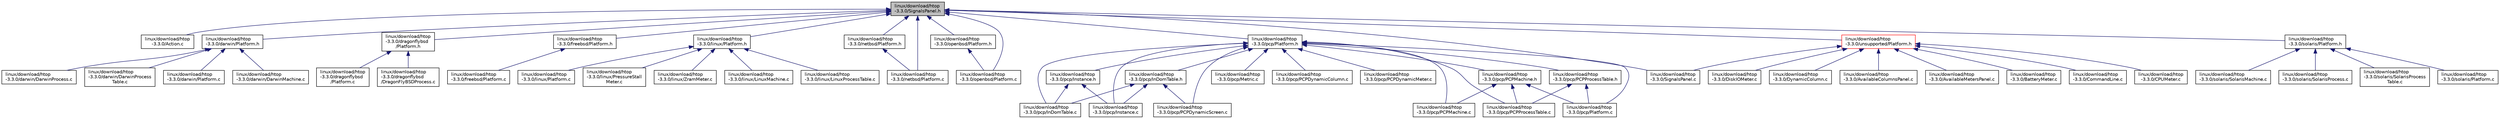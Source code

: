 digraph "linux/download/htop-3.3.0/SignalsPanel.h"
{
  edge [fontname="Helvetica",fontsize="10",labelfontname="Helvetica",labelfontsize="10"];
  node [fontname="Helvetica",fontsize="10",shape=record];
  Node31 [label="linux/download/htop\l-3.3.0/SignalsPanel.h",height=0.2,width=0.4,color="black", fillcolor="grey75", style="filled", fontcolor="black"];
  Node31 -> Node32 [dir="back",color="midnightblue",fontsize="10",style="solid"];
  Node32 [label="linux/download/htop\l-3.3.0/Action.c",height=0.2,width=0.4,color="black", fillcolor="white", style="filled",URL="$Action_8c.html"];
  Node31 -> Node33 [dir="back",color="midnightblue",fontsize="10",style="solid"];
  Node33 [label="linux/download/htop\l-3.3.0/darwin/Platform.h",height=0.2,width=0.4,color="black", fillcolor="white", style="filled",URL="$darwin_2Platform_8h.html"];
  Node33 -> Node34 [dir="back",color="midnightblue",fontsize="10",style="solid"];
  Node34 [label="linux/download/htop\l-3.3.0/darwin/DarwinMachine.c",height=0.2,width=0.4,color="black", fillcolor="white", style="filled",URL="$DarwinMachine_8c.html"];
  Node33 -> Node35 [dir="back",color="midnightblue",fontsize="10",style="solid"];
  Node35 [label="linux/download/htop\l-3.3.0/darwin/DarwinProcess.c",height=0.2,width=0.4,color="black", fillcolor="white", style="filled",URL="$DarwinProcess_8c.html"];
  Node33 -> Node36 [dir="back",color="midnightblue",fontsize="10",style="solid"];
  Node36 [label="linux/download/htop\l-3.3.0/darwin/DarwinProcess\lTable.c",height=0.2,width=0.4,color="black", fillcolor="white", style="filled",URL="$DarwinProcessTable_8c.html"];
  Node33 -> Node37 [dir="back",color="midnightblue",fontsize="10",style="solid"];
  Node37 [label="linux/download/htop\l-3.3.0/darwin/Platform.c",height=0.2,width=0.4,color="black", fillcolor="white", style="filled",URL="$darwin_2Platform_8c.html"];
  Node31 -> Node38 [dir="back",color="midnightblue",fontsize="10",style="solid"];
  Node38 [label="linux/download/htop\l-3.3.0/dragonflybsd\l/Platform.h",height=0.2,width=0.4,color="black", fillcolor="white", style="filled",URL="$dragonflybsd_2Platform_8h.html"];
  Node38 -> Node39 [dir="back",color="midnightblue",fontsize="10",style="solid"];
  Node39 [label="linux/download/htop\l-3.3.0/dragonflybsd\l/DragonFlyBSDProcess.c",height=0.2,width=0.4,color="black", fillcolor="white", style="filled",URL="$DragonFlyBSDProcess_8c.html"];
  Node38 -> Node40 [dir="back",color="midnightblue",fontsize="10",style="solid"];
  Node40 [label="linux/download/htop\l-3.3.0/dragonflybsd\l/Platform.c",height=0.2,width=0.4,color="black", fillcolor="white", style="filled",URL="$dragonflybsd_2Platform_8c.html"];
  Node31 -> Node41 [dir="back",color="midnightblue",fontsize="10",style="solid"];
  Node41 [label="linux/download/htop\l-3.3.0/freebsd/Platform.h",height=0.2,width=0.4,color="black", fillcolor="white", style="filled",URL="$freebsd_2Platform_8h.html"];
  Node41 -> Node42 [dir="back",color="midnightblue",fontsize="10",style="solid"];
  Node42 [label="linux/download/htop\l-3.3.0/freebsd/Platform.c",height=0.2,width=0.4,color="black", fillcolor="white", style="filled",URL="$freebsd_2Platform_8c.html"];
  Node31 -> Node43 [dir="back",color="midnightblue",fontsize="10",style="solid"];
  Node43 [label="linux/download/htop\l-3.3.0/linux/Platform.h",height=0.2,width=0.4,color="black", fillcolor="white", style="filled",URL="$linux_2Platform_8h.html"];
  Node43 -> Node44 [dir="back",color="midnightblue",fontsize="10",style="solid"];
  Node44 [label="linux/download/htop\l-3.3.0/linux/LinuxMachine.c",height=0.2,width=0.4,color="black", fillcolor="white", style="filled",URL="$LinuxMachine_8c.html"];
  Node43 -> Node45 [dir="back",color="midnightblue",fontsize="10",style="solid"];
  Node45 [label="linux/download/htop\l-3.3.0/linux/LinuxProcessTable.c",height=0.2,width=0.4,color="black", fillcolor="white", style="filled",URL="$LinuxProcessTable_8c.html"];
  Node43 -> Node46 [dir="back",color="midnightblue",fontsize="10",style="solid"];
  Node46 [label="linux/download/htop\l-3.3.0/linux/Platform.c",height=0.2,width=0.4,color="black", fillcolor="white", style="filled",URL="$linux_2Platform_8c.html"];
  Node43 -> Node47 [dir="back",color="midnightblue",fontsize="10",style="solid"];
  Node47 [label="linux/download/htop\l-3.3.0/linux/PressureStall\lMeter.c",height=0.2,width=0.4,color="black", fillcolor="white", style="filled",URL="$PressureStallMeter_8c.html"];
  Node43 -> Node48 [dir="back",color="midnightblue",fontsize="10",style="solid"];
  Node48 [label="linux/download/htop\l-3.3.0/linux/ZramMeter.c",height=0.2,width=0.4,color="black", fillcolor="white", style="filled",URL="$ZramMeter_8c.html"];
  Node31 -> Node49 [dir="back",color="midnightblue",fontsize="10",style="solid"];
  Node49 [label="linux/download/htop\l-3.3.0/netbsd/Platform.c",height=0.2,width=0.4,color="black", fillcolor="white", style="filled",URL="$netbsd_2Platform_8c.html"];
  Node31 -> Node50 [dir="back",color="midnightblue",fontsize="10",style="solid"];
  Node50 [label="linux/download/htop\l-3.3.0/netbsd/Platform.h",height=0.2,width=0.4,color="black", fillcolor="white", style="filled",URL="$netbsd_2Platform_8h.html"];
  Node50 -> Node49 [dir="back",color="midnightblue",fontsize="10",style="solid"];
  Node31 -> Node51 [dir="back",color="midnightblue",fontsize="10",style="solid"];
  Node51 [label="linux/download/htop\l-3.3.0/openbsd/Platform.c",height=0.2,width=0.4,color="black", fillcolor="white", style="filled",URL="$openbsd_2Platform_8c.html"];
  Node31 -> Node52 [dir="back",color="midnightblue",fontsize="10",style="solid"];
  Node52 [label="linux/download/htop\l-3.3.0/openbsd/Platform.h",height=0.2,width=0.4,color="black", fillcolor="white", style="filled",URL="$openbsd_2Platform_8h.html"];
  Node52 -> Node51 [dir="back",color="midnightblue",fontsize="10",style="solid"];
  Node31 -> Node53 [dir="back",color="midnightblue",fontsize="10",style="solid"];
  Node53 [label="linux/download/htop\l-3.3.0/pcp/Platform.h",height=0.2,width=0.4,color="black", fillcolor="white", style="filled",URL="$pcp_2Platform_8h.html"];
  Node53 -> Node54 [dir="back",color="midnightblue",fontsize="10",style="solid"];
  Node54 [label="linux/download/htop\l-3.3.0/pcp/InDomTable.c",height=0.2,width=0.4,color="black", fillcolor="white", style="filled",URL="$InDomTable_8c.html"];
  Node53 -> Node55 [dir="back",color="midnightblue",fontsize="10",style="solid"];
  Node55 [label="linux/download/htop\l-3.3.0/pcp/InDomTable.h",height=0.2,width=0.4,color="black", fillcolor="white", style="filled",URL="$InDomTable_8h.html"];
  Node55 -> Node54 [dir="back",color="midnightblue",fontsize="10",style="solid"];
  Node55 -> Node56 [dir="back",color="midnightblue",fontsize="10",style="solid"];
  Node56 [label="linux/download/htop\l-3.3.0/pcp/Instance.c",height=0.2,width=0.4,color="black", fillcolor="white", style="filled",URL="$Instance_8c.html"];
  Node55 -> Node57 [dir="back",color="midnightblue",fontsize="10",style="solid"];
  Node57 [label="linux/download/htop\l-3.3.0/pcp/PCPDynamicScreen.c",height=0.2,width=0.4,color="black", fillcolor="white", style="filled",URL="$PCPDynamicScreen_8c.html"];
  Node53 -> Node56 [dir="back",color="midnightblue",fontsize="10",style="solid"];
  Node53 -> Node58 [dir="back",color="midnightblue",fontsize="10",style="solid"];
  Node58 [label="linux/download/htop\l-3.3.0/pcp/Instance.h",height=0.2,width=0.4,color="black", fillcolor="white", style="filled",URL="$Instance_8h.html"];
  Node58 -> Node54 [dir="back",color="midnightblue",fontsize="10",style="solid"];
  Node58 -> Node56 [dir="back",color="midnightblue",fontsize="10",style="solid"];
  Node53 -> Node59 [dir="back",color="midnightblue",fontsize="10",style="solid"];
  Node59 [label="linux/download/htop\l-3.3.0/pcp/Metric.c",height=0.2,width=0.4,color="black", fillcolor="white", style="filled",URL="$Metric_8c.html"];
  Node53 -> Node60 [dir="back",color="midnightblue",fontsize="10",style="solid"];
  Node60 [label="linux/download/htop\l-3.3.0/pcp/PCPDynamicColumn.c",height=0.2,width=0.4,color="black", fillcolor="white", style="filled",URL="$PCPDynamicColumn_8c.html"];
  Node53 -> Node61 [dir="back",color="midnightblue",fontsize="10",style="solid"];
  Node61 [label="linux/download/htop\l-3.3.0/pcp/PCPDynamicMeter.c",height=0.2,width=0.4,color="black", fillcolor="white", style="filled",URL="$PCPDynamicMeter_8c.html"];
  Node53 -> Node57 [dir="back",color="midnightblue",fontsize="10",style="solid"];
  Node53 -> Node62 [dir="back",color="midnightblue",fontsize="10",style="solid"];
  Node62 [label="linux/download/htop\l-3.3.0/pcp/PCPMachine.c",height=0.2,width=0.4,color="black", fillcolor="white", style="filled",URL="$PCPMachine_8c.html"];
  Node53 -> Node63 [dir="back",color="midnightblue",fontsize="10",style="solid"];
  Node63 [label="linux/download/htop\l-3.3.0/pcp/PCPMachine.h",height=0.2,width=0.4,color="black", fillcolor="white", style="filled",URL="$PCPMachine_8h.html"];
  Node63 -> Node62 [dir="back",color="midnightblue",fontsize="10",style="solid"];
  Node63 -> Node64 [dir="back",color="midnightblue",fontsize="10",style="solid"];
  Node64 [label="linux/download/htop\l-3.3.0/pcp/PCPProcessTable.c",height=0.2,width=0.4,color="black", fillcolor="white", style="filled",URL="$PCPProcessTable_8c.html"];
  Node63 -> Node65 [dir="back",color="midnightblue",fontsize="10",style="solid"];
  Node65 [label="linux/download/htop\l-3.3.0/pcp/Platform.c",height=0.2,width=0.4,color="black", fillcolor="white", style="filled",URL="$pcp_2Platform_8c.html"];
  Node53 -> Node64 [dir="back",color="midnightblue",fontsize="10",style="solid"];
  Node53 -> Node66 [dir="back",color="midnightblue",fontsize="10",style="solid"];
  Node66 [label="linux/download/htop\l-3.3.0/pcp/PCPProcessTable.h",height=0.2,width=0.4,color="black", fillcolor="white", style="filled",URL="$PCPProcessTable_8h.html"];
  Node66 -> Node64 [dir="back",color="midnightblue",fontsize="10",style="solid"];
  Node66 -> Node65 [dir="back",color="midnightblue",fontsize="10",style="solid"];
  Node53 -> Node65 [dir="back",color="midnightblue",fontsize="10",style="solid"];
  Node31 -> Node67 [dir="back",color="midnightblue",fontsize="10",style="solid"];
  Node67 [label="linux/download/htop\l-3.3.0/SignalsPanel.c",height=0.2,width=0.4,color="black", fillcolor="white", style="filled",URL="$SignalsPanel_8c.html"];
  Node31 -> Node68 [dir="back",color="midnightblue",fontsize="10",style="solid"];
  Node68 [label="linux/download/htop\l-3.3.0/solaris/Platform.h",height=0.2,width=0.4,color="black", fillcolor="white", style="filled",URL="$solaris_2Platform_8h.html"];
  Node68 -> Node69 [dir="back",color="midnightblue",fontsize="10",style="solid"];
  Node69 [label="linux/download/htop\l-3.3.0/solaris/Platform.c",height=0.2,width=0.4,color="black", fillcolor="white", style="filled",URL="$solaris_2Platform_8c.html"];
  Node68 -> Node70 [dir="back",color="midnightblue",fontsize="10",style="solid"];
  Node70 [label="linux/download/htop\l-3.3.0/solaris/SolarisMachine.c",height=0.2,width=0.4,color="black", fillcolor="white", style="filled",URL="$SolarisMachine_8c.html"];
  Node68 -> Node71 [dir="back",color="midnightblue",fontsize="10",style="solid"];
  Node71 [label="linux/download/htop\l-3.3.0/solaris/SolarisProcess.c",height=0.2,width=0.4,color="black", fillcolor="white", style="filled",URL="$SolarisProcess_8c.html"];
  Node68 -> Node72 [dir="back",color="midnightblue",fontsize="10",style="solid"];
  Node72 [label="linux/download/htop\l-3.3.0/solaris/SolarisProcess\lTable.c",height=0.2,width=0.4,color="black", fillcolor="white", style="filled",URL="$SolarisProcessTable_8c.html"];
  Node31 -> Node73 [dir="back",color="midnightblue",fontsize="10",style="solid"];
  Node73 [label="linux/download/htop\l-3.3.0/unsupported/Platform.h",height=0.2,width=0.4,color="red", fillcolor="white", style="filled",URL="$unsupported_2Platform_8h.html"];
  Node73 -> Node74 [dir="back",color="midnightblue",fontsize="10",style="solid"];
  Node74 [label="linux/download/htop\l-3.3.0/AvailableColumnsPanel.c",height=0.2,width=0.4,color="black", fillcolor="white", style="filled",URL="$AvailableColumnsPanel_8c.html"];
  Node73 -> Node75 [dir="back",color="midnightblue",fontsize="10",style="solid"];
  Node75 [label="linux/download/htop\l-3.3.0/AvailableMetersPanel.c",height=0.2,width=0.4,color="black", fillcolor="white", style="filled",URL="$AvailableMetersPanel_8c.html"];
  Node73 -> Node76 [dir="back",color="midnightblue",fontsize="10",style="solid"];
  Node76 [label="linux/download/htop\l-3.3.0/BatteryMeter.c",height=0.2,width=0.4,color="black", fillcolor="white", style="filled",URL="$BatteryMeter_8c.html"];
  Node73 -> Node77 [dir="back",color="midnightblue",fontsize="10",style="solid"];
  Node77 [label="linux/download/htop\l-3.3.0/CommandLine.c",height=0.2,width=0.4,color="black", fillcolor="white", style="filled",URL="$CommandLine_8c.html"];
  Node73 -> Node78 [dir="back",color="midnightblue",fontsize="10",style="solid"];
  Node78 [label="linux/download/htop\l-3.3.0/CPUMeter.c",height=0.2,width=0.4,color="black", fillcolor="white", style="filled",URL="$CPUMeter_8c.html"];
  Node73 -> Node79 [dir="back",color="midnightblue",fontsize="10",style="solid"];
  Node79 [label="linux/download/htop\l-3.3.0/DiskIOMeter.c",height=0.2,width=0.4,color="black", fillcolor="white", style="filled",URL="$DiskIOMeter_8c.html"];
  Node73 -> Node80 [dir="back",color="midnightblue",fontsize="10",style="solid"];
  Node80 [label="linux/download/htop\l-3.3.0/DynamicColumn.c",height=0.2,width=0.4,color="black", fillcolor="white", style="filled",URL="$DynamicColumn_8c.html"];
  Node73 -> Node67 [dir="back",color="midnightblue",fontsize="10",style="solid"];
}
